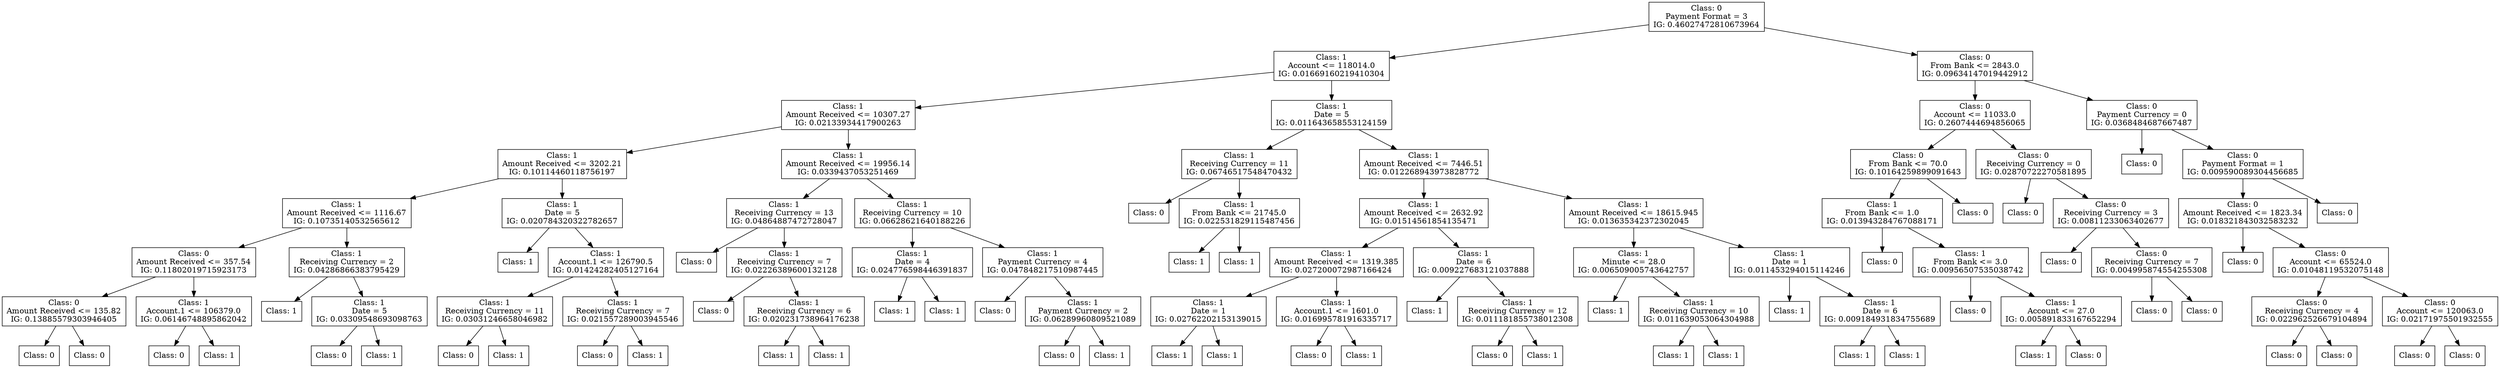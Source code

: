 digraph DecisionTree {
	rankdir=TD;
	node [shape=box];
	2428917574688 [label="Class: 0
Payment Format = 3
IG: 0.46027472810673964"];
	2431203278608 [label="Class: 1
Account <= 118014.0
IG: 0.01669160219410304"];
	2428917574688 -> 2431203278608;
	2431203276544 [label="Class: 1
Amount Received <= 10307.27
IG: 0.02133934417900263"];
	2431203278608 -> 2431203276544;
	2431203275200 [label="Class: 1
Amount Received <= 3202.21
IG: 0.10114460118756197"];
	2431203276544 -> 2431203275200;
	2431203274384 [label="Class: 1
Amount Received <= 1116.67
IG: 0.10735140532565612"];
	2431203275200 -> 2431203274384;
	2431203274048 [label="Class: 0
Amount Received <= 357.54
IG: 0.11802019715923173"];
	2431203274384 -> 2431203274048;
	2431203265840 [label="Class: 0
Amount Received <= 135.82
IG: 0.13885579303946405"];
	2431203274048 -> 2431203265840;
	2431203276976 [label="Class: 0
"];
	2431203265840 -> 2431203276976;
	2431203278656 [label="Class: 0
"];
	2431203265840 -> 2431203278656;
	2431203268624 [label="Class: 1
Account.1 <= 106379.0
IG: 0.06146748895862042"];
	2431203274048 -> 2431203268624;
	2431203342320 [label="Class: 0
"];
	2431203268624 -> 2431203342320;
	2431203328832 [label="Class: 1
"];
	2431203268624 -> 2431203328832;
	2431203269920 [label="Class: 1
Receiving Currency = 2
IG: 0.04286866383795429"];
	2431203274384 -> 2431203269920;
	2431203343376 [label="Class: 1
"];
	2431203269920 -> 2431203343376;
	2431203329552 [label="Class: 1
Date = 5
IG: 0.03309548693098763"];
	2431203269920 -> 2431203329552;
	2431203329696 [label="Class: 0
"];
	2431203329552 -> 2431203329696;
	2431203329408 [label="Class: 1
"];
	2431203329552 -> 2431203329408;
	2431203274720 [label="Class: 1
Date = 5
IG: 0.020784320322782657"];
	2431203275200 -> 2431203274720;
	2431203328256 [label="Class: 1
"];
	2431203274720 -> 2431203328256;
	2431203328496 [label="Class: 1
Account.1 <= 126790.5
IG: 0.01424282405127164"];
	2431203274720 -> 2431203328496;
	2431203344144 [label="Class: 1
Receiving Currency = 11
IG: 0.03031246658046982"];
	2431203328496 -> 2431203344144;
	2431203328400 [label="Class: 0
"];
	2431203344144 -> 2431203328400;
	2431203329264 [label="Class: 1
"];
	2431203344144 -> 2431203329264;
	2431203343472 [label="Class: 1
Receiving Currency = 7
IG: 0.021557289003945546"];
	2431203328496 -> 2431203343472;
	2431203341264 [label="Class: 0
"];
	2431203343472 -> 2431203341264;
	2431203343088 [label="Class: 1
"];
	2431203343472 -> 2431203343088;
	2431203273184 [label="Class: 1
Amount Received <= 19956.14
IG: 0.0339437053251469"];
	2431203276544 -> 2431203273184;
	2431203342272 [label="Class: 1
Receiving Currency = 13
IG: 0.04864887472728047"];
	2431203273184 -> 2431203342272;
	2431203329120 [label="Class: 0
"];
	2431203342272 -> 2431203329120;
	2431203337088 [label="Class: 1
Receiving Currency = 7
IG: 0.02226389600132128"];
	2431203342272 -> 2431203337088;
	2431203329600 [label="Class: 0
"];
	2431203337088 -> 2431203329600;
	2431203328448 [label="Class: 1
Receiving Currency = 6
IG: 0.020231738964176238"];
	2431203337088 -> 2431203328448;
	2431203328064 [label="Class: 1
"];
	2431203328448 -> 2431203328064;
	2431203344096 [label="Class: 1
"];
	2431203328448 -> 2431203344096;
	2431203328208 [label="Class: 1
Receiving Currency = 10
IG: 0.06628621640188226"];
	2431203273184 -> 2431203328208;
	2428919478736 [label="Class: 1
Date = 4
IG: 0.024776598446391837"];
	2431203328208 -> 2428919478736;
	2428919476000 [label="Class: 1
"];
	2428919478736 -> 2428919476000;
	2428919479072 [label="Class: 1
"];
	2428919478736 -> 2428919479072;
	2428919473504 [label="Class: 1
Payment Currency = 4
IG: 0.047848217510987445"];
	2431203328208 -> 2428919473504;
	2428919464384 [label="Class: 0
"];
	2428919473504 -> 2428919464384;
	2428919478112 [label="Class: 1
Payment Currency = 2
IG: 0.06289960809521089"];
	2428919473504 -> 2428919478112;
	2428919475568 [label="Class: 0
"];
	2428919478112 -> 2428919475568;
	2428919477728 [label="Class: 1
"];
	2428919478112 -> 2428919477728;
	2431203276496 [label="Class: 1
Date = 5
IG: 0.011643658553124159"];
	2431203278608 -> 2431203276496;
	2428919477920 [label="Class: 1
Receiving Currency = 11
IG: 0.06746517548470432"];
	2431203276496 -> 2428919477920;
	2428919477584 [label="Class: 0
"];
	2428919477920 -> 2428919477584;
	2428919478496 [label="Class: 1
From Bank <= 21745.0
IG: 0.022531829115487456"];
	2428919477920 -> 2428919478496;
	2428919479312 [label="Class: 1
"];
	2428919478496 -> 2428919479312;
	2428919479168 [label="Class: 1
"];
	2428919478496 -> 2428919479168;
	2428919472640 [label="Class: 1
Amount Received <= 7446.51
IG: 0.012268943973828772"];
	2431203276496 -> 2428919472640;
	2431203314512 [label="Class: 1
Amount Received <= 2632.92
IG: 0.01514561854135471"];
	2428919472640 -> 2431203314512;
	2428919470000 [label="Class: 1
Amount Received <= 1319.385
IG: 0.027200072987166424"];
	2431203314512 -> 2428919470000;
	2428919474272 [label="Class: 1
Date = 1
IG: 0.02762202153139015"];
	2428919470000 -> 2428919474272;
	2428919476336 [label="Class: 1
"];
	2428919474272 -> 2428919476336;
	2428919472496 [label="Class: 1
"];
	2428919474272 -> 2428919472496;
	2428919476624 [label="Class: 1
Account.1 <= 1601.0
IG: 0.016995781916335717"];
	2428919470000 -> 2428919476624;
	2430218543088 [label="Class: 0
"];
	2428919476624 -> 2430218543088;
	2430218545824 [label="Class: 1
"];
	2428919476624 -> 2430218545824;
	2428919477872 [label="Class: 1
Date = 6
IG: 0.009227683121037888"];
	2431203314512 -> 2428919477872;
	2428919479120 [label="Class: 1
"];
	2428919477872 -> 2428919479120;
	2428919469760 [label="Class: 1
Receiving Currency = 12
IG: 0.011181855738012308"];
	2428919477872 -> 2428919469760;
	2428919475184 [label="Class: 0
"];
	2428919469760 -> 2428919475184;
	2428919479984 [label="Class: 1
"];
	2428919469760 -> 2428919479984;
	2428919479936 [label="Class: 1
Amount Received <= 18615.945
IG: 0.013635342372302045"];
	2428919472640 -> 2428919479936;
	2428919475040 [label="Class: 1
Minute <= 28.0
IG: 0.006509005743642757"];
	2428919479936 -> 2428919475040;
	2428919479456 [label="Class: 1
"];
	2428919475040 -> 2428919479456;
	2428919475376 [label="Class: 1
Receiving Currency = 10
IG: 0.011639053064304988"];
	2428919475040 -> 2428919475376;
	2428919479600 [label="Class: 1
"];
	2428919475376 -> 2428919479600;
	2428919478928 [label="Class: 1
"];
	2428919475376 -> 2428919478928;
	2428919466784 [label="Class: 1
Date = 1
IG: 0.011453294015114246"];
	2428919479936 -> 2428919466784;
	2429931125008 [label="Class: 1
"];
	2428919466784 -> 2429931125008;
	2428919477392 [label="Class: 1
Date = 6
IG: 0.009184931834755689"];
	2428919466784 -> 2428919477392;
	2428919476528 [label="Class: 1
"];
	2428919477392 -> 2428919476528;
	2428919477104 [label="Class: 1
"];
	2428919477392 -> 2428919477104;
	2431203276208 [label="Class: 0
From Bank <= 2843.0
IG: 0.09634147019442912"];
	2428917574688 -> 2431203276208;
	2428919479552 [label="Class: 0
Account <= 11033.0
IG: 0.2607444694856065"];
	2431203276208 -> 2428919479552;
	2428919470576 [label="Class: 0
From Bank <= 70.0
IG: 0.10164259899091643"];
	2428919479552 -> 2428919470576;
	2428919469856 [label="Class: 1
From Bank <= 1.0
IG: 0.013943284767088171"];
	2428919470576 -> 2428919469856;
	2428919473744 [label="Class: 0
"];
	2428919469856 -> 2428919473744;
	2428919479408 [label="Class: 1
From Bank <= 3.0
IG: 0.00956507535038742"];
	2428919469856 -> 2428919479408;
	2429661070384 [label="Class: 0
"];
	2428919479408 -> 2429661070384;
	2429661085408 [label="Class: 1
Account <= 27.0
IG: 0.005891833167652294"];
	2428919479408 -> 2429661085408;
	2429661084832 [label="Class: 1
"];
	2429661085408 -> 2429661084832;
	2429661072736 [label="Class: 0
"];
	2429661085408 -> 2429661072736;
	2429661084976 [label="Class: 0
"];
	2428919470576 -> 2429661084976;
	2428919475712 [label="Class: 0
Receiving Currency = 0
IG: 0.02870722270581895"];
	2428919479552 -> 2428919475712;
	2428919473168 [label="Class: 0
"];
	2428919475712 -> 2428919473168;
	2428919475616 [label="Class: 0
Receiving Currency = 3
IG: 0.00811233063402677"];
	2428919475712 -> 2428919475616;
	2428919474416 [label="Class: 0
"];
	2428919475616 -> 2428919474416;
	2428919480272 [label="Class: 0
Receiving Currency = 7
IG: 0.004995874554255308"];
	2428919475616 -> 2428919480272;
	2428919477680 [label="Class: 0
"];
	2428919480272 -> 2428919477680;
	2428919478592 [label="Class: 0
"];
	2428919480272 -> 2428919478592;
	2428919468704 [label="Class: 0
Payment Currency = 0
IG: 0.0368484687667487"];
	2431203276208 -> 2428919468704;
	2428919493728 [label="Class: 0
"];
	2428919468704 -> 2428919493728;
	2428919486672 [label="Class: 0
Payment Format = 1
IG: 0.009590089304456685"];
	2428919468704 -> 2428919486672;
	2428919489888 [label="Class: 0
Amount Received <= 1823.34
IG: 0.018321843032583232"];
	2428919486672 -> 2428919489888;
	2428919490320 [label="Class: 0
"];
	2428919489888 -> 2428919490320;
	2428919486912 [label="Class: 0
Account <= 65524.0
IG: 0.01048119532075148"];
	2428919489888 -> 2428919486912;
	2428919493968 [label="Class: 0
Receiving Currency = 4
IG: 0.022962526679104894"];
	2428919486912 -> 2428919493968;
	2428919492000 [label="Class: 0
"];
	2428919493968 -> 2428919492000;
	2428919485232 [label="Class: 0
"];
	2428919493968 -> 2428919485232;
	2428919486528 [label="Class: 0
Account <= 120063.0
IG: 0.02171975501932555"];
	2428919486912 -> 2428919486528;
	2428919485520 [label="Class: 0
"];
	2428919486528 -> 2428919485520;
	2428919487056 [label="Class: 0
"];
	2428919486528 -> 2428919487056;
	2428919480816 [label="Class: 0
"];
	2428919486672 -> 2428919480816;
}
